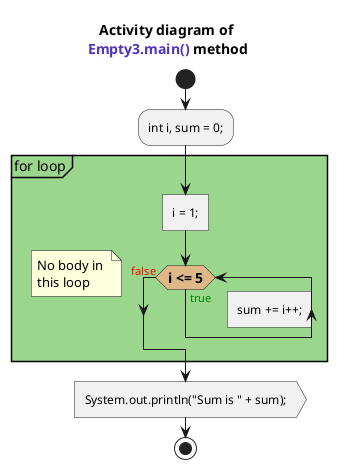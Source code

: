 @startuml
skinparam Activity {
    FontSize 12
    
    Diamond {
        LineColor yellow
        BackgroundColor burlywood
        FontSize 14
        FontStyle bold
    }
}

skinparam Partition {
    BorderColor<<invisible>> none
    FontColor<<invisible>> none
}
title Activity diagram of \n<font name=monospace><color #5132be>Empty3.main()</color></font> method

start

:int i, sum = 0;;

partition #9bd68d for loop {
    note : No body in \nthis loop
    :i = 1;; <<task>>
    while(i <= 5) is (<color:green>true)
        backward:sum += i++;; <<task>>
    endwhile (<color:red>false)
}

:System.out.println("Sum is " + sum);; <<output>>

stop
@enduml